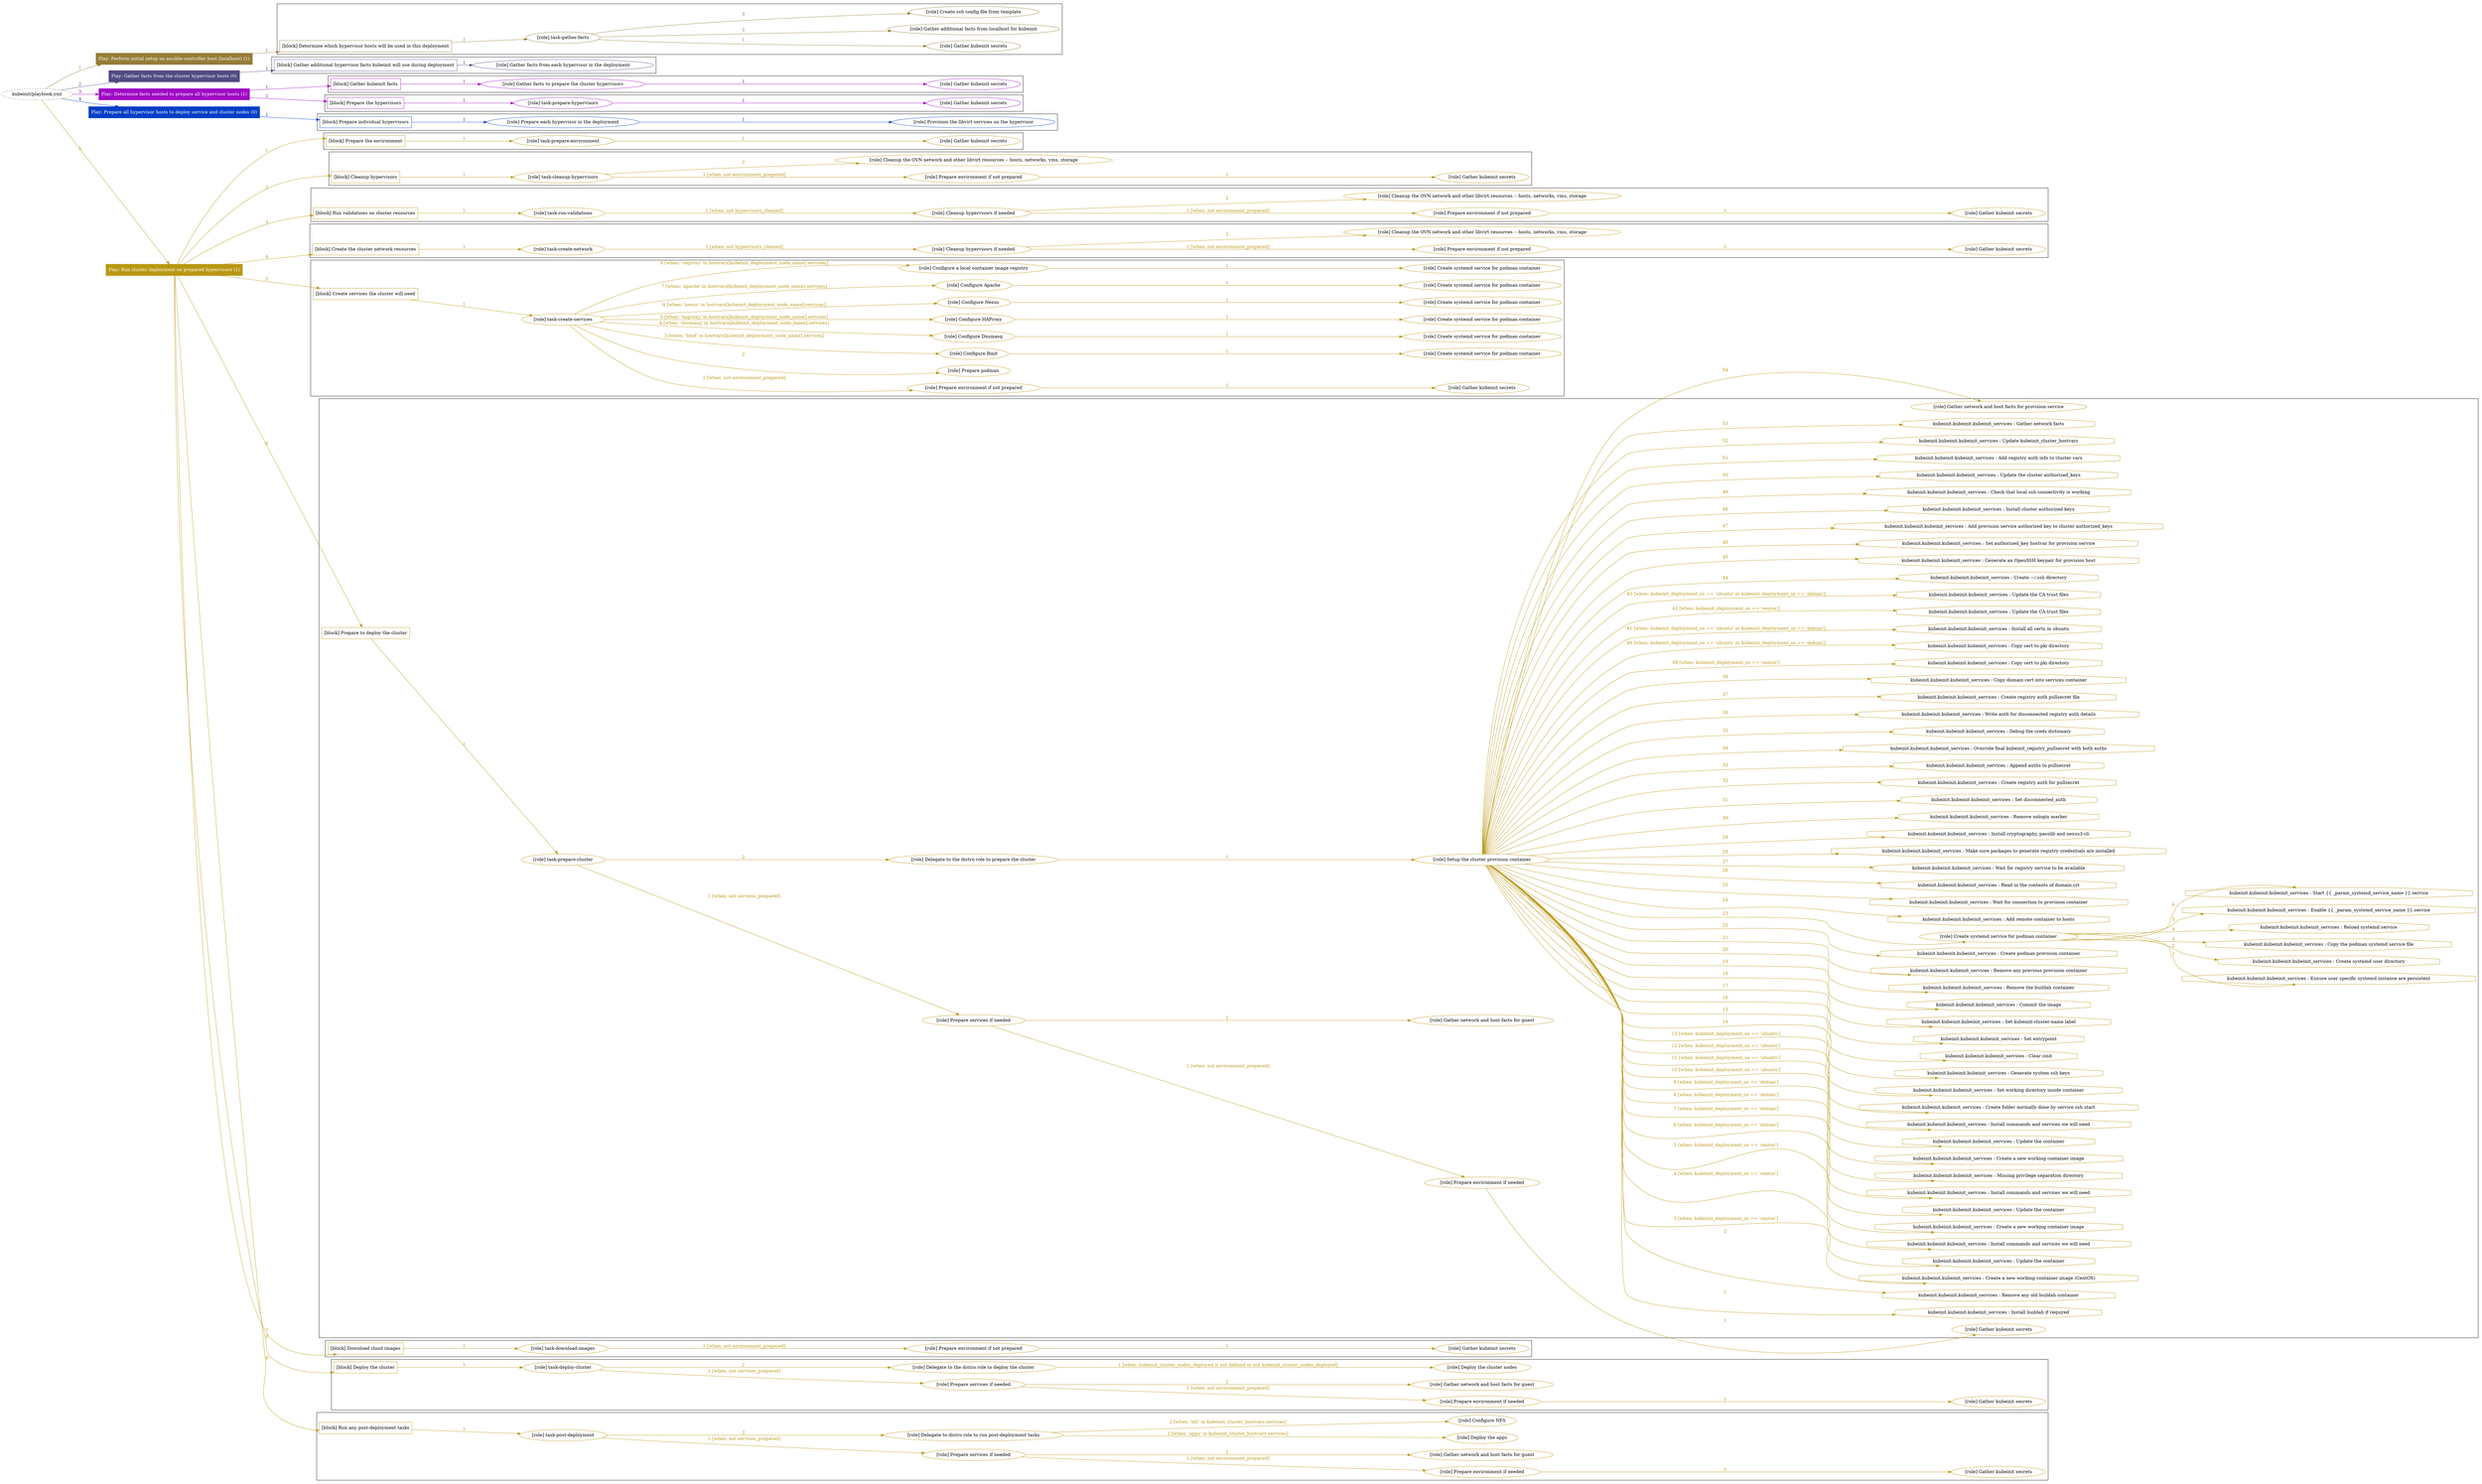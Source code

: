 digraph {
	graph [concentrate=true ordering=in rankdir=LR ratio=fill]
	edge [esep=5 sep=10]
	"kubeinit/playbook.yml" [URL="/home/runner/work/kubeinit/kubeinit/kubeinit/playbook.yml" id=playbook_25d94533 style=dotted]
	"kubeinit/playbook.yml" -> play_3e0fe428 [label="1 " color="#957c37" fontcolor="#957c37" id=edge_8ebd8f49 labeltooltip="1 " tooltip="1 "]
	subgraph "Play: Perform initial setup on ansible-controller host (localhost) (1)" {
		play_3e0fe428 [label="Play: Perform initial setup on ansible-controller host (localhost) (1)" URL="/home/runner/work/kubeinit/kubeinit/kubeinit/playbook.yml" color="#957c37" fontcolor="#ffffff" id=play_3e0fe428 shape=box style=filled tooltip=localhost]
		play_3e0fe428 -> block_241ce92e [label=1 color="#957c37" fontcolor="#957c37" id=edge_f9672f8a labeltooltip=1 tooltip=1]
		subgraph cluster_block_241ce92e {
			block_241ce92e [label="[block] Determine which hypervisor hosts will be used in this deployment" URL="/home/runner/work/kubeinit/kubeinit/kubeinit/playbook.yml" color="#957c37" id=block_241ce92e labeltooltip="Determine which hypervisor hosts will be used in this deployment" shape=box tooltip="Determine which hypervisor hosts will be used in this deployment"]
			block_241ce92e -> role_572af360 [label="1 " color="#957c37" fontcolor="#957c37" id=edge_a01536ab labeltooltip="1 " tooltip="1 "]
			subgraph "task-gather-facts" {
				role_572af360 [label="[role] task-gather-facts" URL="/home/runner/work/kubeinit/kubeinit/kubeinit/playbook.yml" color="#957c37" id=role_572af360 tooltip="task-gather-facts"]
				role_572af360 -> role_0707f9cc [label="1 " color="#957c37" fontcolor="#957c37" id=edge_d218fc4c labeltooltip="1 " tooltip="1 "]
				subgraph "Gather kubeinit secrets" {
					role_0707f9cc [label="[role] Gather kubeinit secrets" URL="/home/runner/.ansible/collections/ansible_collections/kubeinit/kubeinit/roles/kubeinit_prepare/tasks/build_hypervisors_group.yml" color="#957c37" id=role_0707f9cc tooltip="Gather kubeinit secrets"]
				}
				role_572af360 -> role_6e4aae42 [label="2 " color="#957c37" fontcolor="#957c37" id=edge_de93f36f labeltooltip="2 " tooltip="2 "]
				subgraph "Gather additional facts from localhost for kubeinit" {
					role_6e4aae42 [label="[role] Gather additional facts from localhost for kubeinit" URL="/home/runner/.ansible/collections/ansible_collections/kubeinit/kubeinit/roles/kubeinit_prepare/tasks/build_hypervisors_group.yml" color="#957c37" id=role_6e4aae42 tooltip="Gather additional facts from localhost for kubeinit"]
				}
				role_572af360 -> role_52f552b0 [label="3 " color="#957c37" fontcolor="#957c37" id=edge_3b503a52 labeltooltip="3 " tooltip="3 "]
				subgraph "Create ssh config file from template" {
					role_52f552b0 [label="[role] Create ssh config file from template" URL="/home/runner/.ansible/collections/ansible_collections/kubeinit/kubeinit/roles/kubeinit_prepare/tasks/build_hypervisors_group.yml" color="#957c37" id=role_52f552b0 tooltip="Create ssh config file from template"]
				}
			}
		}
	}
	"kubeinit/playbook.yml" -> play_ac305c5a [label="2 " color="#504a82" fontcolor="#504a82" id=edge_16c133c6 labeltooltip="2 " tooltip="2 "]
	subgraph "Play: Gather facts from the cluster hypervisor hosts (0)" {
		play_ac305c5a [label="Play: Gather facts from the cluster hypervisor hosts (0)" URL="/home/runner/work/kubeinit/kubeinit/kubeinit/playbook.yml" color="#504a82" fontcolor="#ffffff" id=play_ac305c5a shape=box style=filled tooltip="Play: Gather facts from the cluster hypervisor hosts (0)"]
		play_ac305c5a -> block_c16ea4b2 [label=1 color="#504a82" fontcolor="#504a82" id=edge_5ad9c4c1 labeltooltip=1 tooltip=1]
		subgraph cluster_block_c16ea4b2 {
			block_c16ea4b2 [label="[block] Gather additional hypervisor facts kubeinit will use during deployment" URL="/home/runner/work/kubeinit/kubeinit/kubeinit/playbook.yml" color="#504a82" id=block_c16ea4b2 labeltooltip="Gather additional hypervisor facts kubeinit will use during deployment" shape=box tooltip="Gather additional hypervisor facts kubeinit will use during deployment"]
			block_c16ea4b2 -> role_cf6b3d3f [label="1 " color="#504a82" fontcolor="#504a82" id=edge_8b382917 labeltooltip="1 " tooltip="1 "]
			subgraph "Gather facts from each hypervisor in the deployment" {
				role_cf6b3d3f [label="[role] Gather facts from each hypervisor in the deployment" URL="/home/runner/work/kubeinit/kubeinit/kubeinit/playbook.yml" color="#504a82" id=role_cf6b3d3f tooltip="Gather facts from each hypervisor in the deployment"]
			}
		}
	}
	"kubeinit/playbook.yml" -> play_cb60ab1c [label="3 " color="#9e08c4" fontcolor="#9e08c4" id=edge_7c1605ea labeltooltip="3 " tooltip="3 "]
	subgraph "Play: Determine facts needed to prepare all hypervisor hosts (1)" {
		play_cb60ab1c [label="Play: Determine facts needed to prepare all hypervisor hosts (1)" URL="/home/runner/work/kubeinit/kubeinit/kubeinit/playbook.yml" color="#9e08c4" fontcolor="#ffffff" id=play_cb60ab1c shape=box style=filled tooltip=localhost]
		play_cb60ab1c -> block_c479dea2 [label=1 color="#9e08c4" fontcolor="#9e08c4" id=edge_5aa63958 labeltooltip=1 tooltip=1]
		subgraph cluster_block_c479dea2 {
			block_c479dea2 [label="[block] Gather kubeinit facts" URL="/home/runner/work/kubeinit/kubeinit/kubeinit/playbook.yml" color="#9e08c4" id=block_c479dea2 labeltooltip="Gather kubeinit facts" shape=box tooltip="Gather kubeinit facts"]
			block_c479dea2 -> role_e5e86fec [label="1 " color="#9e08c4" fontcolor="#9e08c4" id=edge_0002100e labeltooltip="1 " tooltip="1 "]
			subgraph "Gather facts to prepare the cluster hypervisors" {
				role_e5e86fec [label="[role] Gather facts to prepare the cluster hypervisors" URL="/home/runner/work/kubeinit/kubeinit/kubeinit/playbook.yml" color="#9e08c4" id=role_e5e86fec tooltip="Gather facts to prepare the cluster hypervisors"]
				role_e5e86fec -> role_dc7311fc [label="1 " color="#9e08c4" fontcolor="#9e08c4" id=edge_b331fa58 labeltooltip="1 " tooltip="1 "]
				subgraph "Gather kubeinit secrets" {
					role_dc7311fc [label="[role] Gather kubeinit secrets" URL="/home/runner/.ansible/collections/ansible_collections/kubeinit/kubeinit/roles/kubeinit_prepare/tasks/gather_kubeinit_facts.yml" color="#9e08c4" id=role_dc7311fc tooltip="Gather kubeinit secrets"]
				}
			}
		}
		play_cb60ab1c -> block_6ee73c8a [label=2 color="#9e08c4" fontcolor="#9e08c4" id=edge_16581442 labeltooltip=2 tooltip=2]
		subgraph cluster_block_6ee73c8a {
			block_6ee73c8a [label="[block] Prepare the hypervisors" URL="/home/runner/work/kubeinit/kubeinit/kubeinit/playbook.yml" color="#9e08c4" id=block_6ee73c8a labeltooltip="Prepare the hypervisors" shape=box tooltip="Prepare the hypervisors"]
			block_6ee73c8a -> role_a0a984f9 [label="1 " color="#9e08c4" fontcolor="#9e08c4" id=edge_768fb5dd labeltooltip="1 " tooltip="1 "]
			subgraph "task-prepare-hypervisors" {
				role_a0a984f9 [label="[role] task-prepare-hypervisors" URL="/home/runner/work/kubeinit/kubeinit/kubeinit/playbook.yml" color="#9e08c4" id=role_a0a984f9 tooltip="task-prepare-hypervisors"]
				role_a0a984f9 -> role_f9b5d7f7 [label="1 " color="#9e08c4" fontcolor="#9e08c4" id=edge_9762c1bf labeltooltip="1 " tooltip="1 "]
				subgraph "Gather kubeinit secrets" {
					role_f9b5d7f7 [label="[role] Gather kubeinit secrets" URL="/home/runner/.ansible/collections/ansible_collections/kubeinit/kubeinit/roles/kubeinit_prepare/tasks/gather_kubeinit_facts.yml" color="#9e08c4" id=role_f9b5d7f7 tooltip="Gather kubeinit secrets"]
				}
			}
		}
	}
	"kubeinit/playbook.yml" -> play_7eb703dc [label="4 " color="#063ec6" fontcolor="#063ec6" id=edge_d52cadfb labeltooltip="4 " tooltip="4 "]
	subgraph "Play: Prepare all hypervisor hosts to deploy service and cluster nodes (0)" {
		play_7eb703dc [label="Play: Prepare all hypervisor hosts to deploy service and cluster nodes (0)" URL="/home/runner/work/kubeinit/kubeinit/kubeinit/playbook.yml" color="#063ec6" fontcolor="#ffffff" id=play_7eb703dc shape=box style=filled tooltip="Play: Prepare all hypervisor hosts to deploy service and cluster nodes (0)"]
		play_7eb703dc -> block_ecf343bb [label=1 color="#063ec6" fontcolor="#063ec6" id=edge_a263e759 labeltooltip=1 tooltip=1]
		subgraph cluster_block_ecf343bb {
			block_ecf343bb [label="[block] Prepare individual hypervisors" URL="/home/runner/work/kubeinit/kubeinit/kubeinit/playbook.yml" color="#063ec6" id=block_ecf343bb labeltooltip="Prepare individual hypervisors" shape=box tooltip="Prepare individual hypervisors"]
			block_ecf343bb -> role_09d45fce [label="1 " color="#063ec6" fontcolor="#063ec6" id=edge_bc352a9b labeltooltip="1 " tooltip="1 "]
			subgraph "Prepare each hypervisor in the deployment" {
				role_09d45fce [label="[role] Prepare each hypervisor in the deployment" URL="/home/runner/work/kubeinit/kubeinit/kubeinit/playbook.yml" color="#063ec6" id=role_09d45fce tooltip="Prepare each hypervisor in the deployment"]
				role_09d45fce -> role_4b9e1f7b [label="1 " color="#063ec6" fontcolor="#063ec6" id=edge_151687de labeltooltip="1 " tooltip="1 "]
				subgraph "Provision the libvirt services on the hypervisor" {
					role_4b9e1f7b [label="[role] Provision the libvirt services on the hypervisor" URL="/home/runner/.ansible/collections/ansible_collections/kubeinit/kubeinit/roles/kubeinit_prepare/tasks/prepare_hypervisor.yml" color="#063ec6" id=role_4b9e1f7b tooltip="Provision the libvirt services on the hypervisor"]
				}
			}
		}
	}
	"kubeinit/playbook.yml" -> play_cb131014 [label="5 " color="#b99713" fontcolor="#b99713" id=edge_aa6fd738 labeltooltip="5 " tooltip="5 "]
	subgraph "Play: Run cluster deployment on prepared hypervisors (1)" {
		play_cb131014 [label="Play: Run cluster deployment on prepared hypervisors (1)" URL="/home/runner/work/kubeinit/kubeinit/kubeinit/playbook.yml" color="#b99713" fontcolor="#ffffff" id=play_cb131014 shape=box style=filled tooltip=localhost]
		play_cb131014 -> block_69826ab8 [label=1 color="#b99713" fontcolor="#b99713" id=edge_6266a2d6 labeltooltip=1 tooltip=1]
		subgraph cluster_block_69826ab8 {
			block_69826ab8 [label="[block] Prepare the environment" URL="/home/runner/work/kubeinit/kubeinit/kubeinit/playbook.yml" color="#b99713" id=block_69826ab8 labeltooltip="Prepare the environment" shape=box tooltip="Prepare the environment"]
			block_69826ab8 -> role_f703b60d [label="1 " color="#b99713" fontcolor="#b99713" id=edge_47756829 labeltooltip="1 " tooltip="1 "]
			subgraph "task-prepare-environment" {
				role_f703b60d [label="[role] task-prepare-environment" URL="/home/runner/work/kubeinit/kubeinit/kubeinit/playbook.yml" color="#b99713" id=role_f703b60d tooltip="task-prepare-environment"]
				role_f703b60d -> role_4b3dea8e [label="1 " color="#b99713" fontcolor="#b99713" id=edge_2eb00287 labeltooltip="1 " tooltip="1 "]
				subgraph "Gather kubeinit secrets" {
					role_4b3dea8e [label="[role] Gather kubeinit secrets" URL="/home/runner/.ansible/collections/ansible_collections/kubeinit/kubeinit/roles/kubeinit_prepare/tasks/gather_kubeinit_facts.yml" color="#b99713" id=role_4b3dea8e tooltip="Gather kubeinit secrets"]
				}
			}
		}
		play_cb131014 -> block_bc2eb94d [label=2 color="#b99713" fontcolor="#b99713" id=edge_0008f76a labeltooltip=2 tooltip=2]
		subgraph cluster_block_bc2eb94d {
			block_bc2eb94d [label="[block] Cleanup hypervisors" URL="/home/runner/work/kubeinit/kubeinit/kubeinit/playbook.yml" color="#b99713" id=block_bc2eb94d labeltooltip="Cleanup hypervisors" shape=box tooltip="Cleanup hypervisors"]
			block_bc2eb94d -> role_e7851307 [label="1 " color="#b99713" fontcolor="#b99713" id=edge_ee7b536c labeltooltip="1 " tooltip="1 "]
			subgraph "task-cleanup-hypervisors" {
				role_e7851307 [label="[role] task-cleanup-hypervisors" URL="/home/runner/work/kubeinit/kubeinit/kubeinit/playbook.yml" color="#b99713" id=role_e7851307 tooltip="task-cleanup-hypervisors"]
				role_e7851307 -> role_c8f24788 [label="1 [when: not environment_prepared]" color="#b99713" fontcolor="#b99713" id=edge_1f6e267b labeltooltip="1 [when: not environment_prepared]" tooltip="1 [when: not environment_prepared]"]
				subgraph "Prepare environment if not prepared" {
					role_c8f24788 [label="[role] Prepare environment if not prepared" URL="/home/runner/.ansible/collections/ansible_collections/kubeinit/kubeinit/roles/kubeinit_prepare/tasks/cleanup_hypervisors.yml" color="#b99713" id=role_c8f24788 tooltip="Prepare environment if not prepared"]
					role_c8f24788 -> role_d9ddeb23 [label="1 " color="#b99713" fontcolor="#b99713" id=edge_2f99f996 labeltooltip="1 " tooltip="1 "]
					subgraph "Gather kubeinit secrets" {
						role_d9ddeb23 [label="[role] Gather kubeinit secrets" URL="/home/runner/.ansible/collections/ansible_collections/kubeinit/kubeinit/roles/kubeinit_prepare/tasks/gather_kubeinit_facts.yml" color="#b99713" id=role_d9ddeb23 tooltip="Gather kubeinit secrets"]
					}
				}
				role_e7851307 -> role_05358a5b [label="2 " color="#b99713" fontcolor="#b99713" id=edge_88c51cc4 labeltooltip="2 " tooltip="2 "]
				subgraph "Cleanup the OVN network and other libvirt resources -- hosts, networks, vms, storage" {
					role_05358a5b [label="[role] Cleanup the OVN network and other libvirt resources -- hosts, networks, vms, storage" URL="/home/runner/.ansible/collections/ansible_collections/kubeinit/kubeinit/roles/kubeinit_prepare/tasks/cleanup_hypervisors.yml" color="#b99713" id=role_05358a5b tooltip="Cleanup the OVN network and other libvirt resources -- hosts, networks, vms, storage"]
				}
			}
		}
		play_cb131014 -> block_0f5f6cb2 [label=3 color="#b99713" fontcolor="#b99713" id=edge_79f6396b labeltooltip=3 tooltip=3]
		subgraph cluster_block_0f5f6cb2 {
			block_0f5f6cb2 [label="[block] Run validations on cluster resources" URL="/home/runner/work/kubeinit/kubeinit/kubeinit/playbook.yml" color="#b99713" id=block_0f5f6cb2 labeltooltip="Run validations on cluster resources" shape=box tooltip="Run validations on cluster resources"]
			block_0f5f6cb2 -> role_c8872363 [label="1 " color="#b99713" fontcolor="#b99713" id=edge_531dc303 labeltooltip="1 " tooltip="1 "]
			subgraph "task-run-validations" {
				role_c8872363 [label="[role] task-run-validations" URL="/home/runner/work/kubeinit/kubeinit/kubeinit/playbook.yml" color="#b99713" id=role_c8872363 tooltip="task-run-validations"]
				role_c8872363 -> role_403aabd5 [label="1 [when: not hypervisors_cleaned]" color="#b99713" fontcolor="#b99713" id=edge_3e7c45e3 labeltooltip="1 [when: not hypervisors_cleaned]" tooltip="1 [when: not hypervisors_cleaned]"]
				subgraph "Cleanup hypervisors if needed" {
					role_403aabd5 [label="[role] Cleanup hypervisors if needed" URL="/home/runner/.ansible/collections/ansible_collections/kubeinit/kubeinit/roles/kubeinit_validations/tasks/main.yml" color="#b99713" id=role_403aabd5 tooltip="Cleanup hypervisors if needed"]
					role_403aabd5 -> role_987786be [label="1 [when: not environment_prepared]" color="#b99713" fontcolor="#b99713" id=edge_71aed08e labeltooltip="1 [when: not environment_prepared]" tooltip="1 [when: not environment_prepared]"]
					subgraph "Prepare environment if not prepared" {
						role_987786be [label="[role] Prepare environment if not prepared" URL="/home/runner/.ansible/collections/ansible_collections/kubeinit/kubeinit/roles/kubeinit_prepare/tasks/cleanup_hypervisors.yml" color="#b99713" id=role_987786be tooltip="Prepare environment if not prepared"]
						role_987786be -> role_f4eeab25 [label="1 " color="#b99713" fontcolor="#b99713" id=edge_99911623 labeltooltip="1 " tooltip="1 "]
						subgraph "Gather kubeinit secrets" {
							role_f4eeab25 [label="[role] Gather kubeinit secrets" URL="/home/runner/.ansible/collections/ansible_collections/kubeinit/kubeinit/roles/kubeinit_prepare/tasks/gather_kubeinit_facts.yml" color="#b99713" id=role_f4eeab25 tooltip="Gather kubeinit secrets"]
						}
					}
					role_403aabd5 -> role_56823b44 [label="2 " color="#b99713" fontcolor="#b99713" id=edge_11aef7d2 labeltooltip="2 " tooltip="2 "]
					subgraph "Cleanup the OVN network and other libvirt resources -- hosts, networks, vms, storage" {
						role_56823b44 [label="[role] Cleanup the OVN network and other libvirt resources -- hosts, networks, vms, storage" URL="/home/runner/.ansible/collections/ansible_collections/kubeinit/kubeinit/roles/kubeinit_prepare/tasks/cleanup_hypervisors.yml" color="#b99713" id=role_56823b44 tooltip="Cleanup the OVN network and other libvirt resources -- hosts, networks, vms, storage"]
					}
				}
			}
		}
		play_cb131014 -> block_ffb96d28 [label=4 color="#b99713" fontcolor="#b99713" id=edge_23ec4bae labeltooltip=4 tooltip=4]
		subgraph cluster_block_ffb96d28 {
			block_ffb96d28 [label="[block] Create the cluster network resources" URL="/home/runner/work/kubeinit/kubeinit/kubeinit/playbook.yml" color="#b99713" id=block_ffb96d28 labeltooltip="Create the cluster network resources" shape=box tooltip="Create the cluster network resources"]
			block_ffb96d28 -> role_1e023bf1 [label="1 " color="#b99713" fontcolor="#b99713" id=edge_6b47d6c9 labeltooltip="1 " tooltip="1 "]
			subgraph "task-create-network" {
				role_1e023bf1 [label="[role] task-create-network" URL="/home/runner/work/kubeinit/kubeinit/kubeinit/playbook.yml" color="#b99713" id=role_1e023bf1 tooltip="task-create-network"]
				role_1e023bf1 -> role_2894cceb [label="1 [when: not hypervisors_cleaned]" color="#b99713" fontcolor="#b99713" id=edge_70f4184d labeltooltip="1 [when: not hypervisors_cleaned]" tooltip="1 [when: not hypervisors_cleaned]"]
				subgraph "Cleanup hypervisors if needed" {
					role_2894cceb [label="[role] Cleanup hypervisors if needed" URL="/home/runner/.ansible/collections/ansible_collections/kubeinit/kubeinit/roles/kubeinit_libvirt/tasks/create_network.yml" color="#b99713" id=role_2894cceb tooltip="Cleanup hypervisors if needed"]
					role_2894cceb -> role_5d03437c [label="1 [when: not environment_prepared]" color="#b99713" fontcolor="#b99713" id=edge_c152433f labeltooltip="1 [when: not environment_prepared]" tooltip="1 [when: not environment_prepared]"]
					subgraph "Prepare environment if not prepared" {
						role_5d03437c [label="[role] Prepare environment if not prepared" URL="/home/runner/.ansible/collections/ansible_collections/kubeinit/kubeinit/roles/kubeinit_prepare/tasks/cleanup_hypervisors.yml" color="#b99713" id=role_5d03437c tooltip="Prepare environment if not prepared"]
						role_5d03437c -> role_bd107449 [label="1 " color="#b99713" fontcolor="#b99713" id=edge_205112b6 labeltooltip="1 " tooltip="1 "]
						subgraph "Gather kubeinit secrets" {
							role_bd107449 [label="[role] Gather kubeinit secrets" URL="/home/runner/.ansible/collections/ansible_collections/kubeinit/kubeinit/roles/kubeinit_prepare/tasks/gather_kubeinit_facts.yml" color="#b99713" id=role_bd107449 tooltip="Gather kubeinit secrets"]
						}
					}
					role_2894cceb -> role_daecffba [label="2 " color="#b99713" fontcolor="#b99713" id=edge_7f811c8e labeltooltip="2 " tooltip="2 "]
					subgraph "Cleanup the OVN network and other libvirt resources -- hosts, networks, vms, storage" {
						role_daecffba [label="[role] Cleanup the OVN network and other libvirt resources -- hosts, networks, vms, storage" URL="/home/runner/.ansible/collections/ansible_collections/kubeinit/kubeinit/roles/kubeinit_prepare/tasks/cleanup_hypervisors.yml" color="#b99713" id=role_daecffba tooltip="Cleanup the OVN network and other libvirt resources -- hosts, networks, vms, storage"]
					}
				}
			}
		}
		play_cb131014 -> block_1e7a987b [label=5 color="#b99713" fontcolor="#b99713" id=edge_ee8c4e5f labeltooltip=5 tooltip=5]
		subgraph cluster_block_1e7a987b {
			block_1e7a987b [label="[block] Create services the cluster will need" URL="/home/runner/work/kubeinit/kubeinit/kubeinit/playbook.yml" color="#b99713" id=block_1e7a987b labeltooltip="Create services the cluster will need" shape=box tooltip="Create services the cluster will need"]
			block_1e7a987b -> role_158fdfa5 [label="1 " color="#b99713" fontcolor="#b99713" id=edge_16df0ea3 labeltooltip="1 " tooltip="1 "]
			subgraph "task-create-services" {
				role_158fdfa5 [label="[role] task-create-services" URL="/home/runner/work/kubeinit/kubeinit/kubeinit/playbook.yml" color="#b99713" id=role_158fdfa5 tooltip="task-create-services"]
				role_158fdfa5 -> role_748d7d9d [label="1 [when: not environment_prepared]" color="#b99713" fontcolor="#b99713" id=edge_b2d980ee labeltooltip="1 [when: not environment_prepared]" tooltip="1 [when: not environment_prepared]"]
				subgraph "Prepare environment if not prepared" {
					role_748d7d9d [label="[role] Prepare environment if not prepared" URL="/home/runner/.ansible/collections/ansible_collections/kubeinit/kubeinit/roles/kubeinit_services/tasks/main.yml" color="#b99713" id=role_748d7d9d tooltip="Prepare environment if not prepared"]
					role_748d7d9d -> role_d15af8aa [label="1 " color="#b99713" fontcolor="#b99713" id=edge_87a7071b labeltooltip="1 " tooltip="1 "]
					subgraph "Gather kubeinit secrets" {
						role_d15af8aa [label="[role] Gather kubeinit secrets" URL="/home/runner/.ansible/collections/ansible_collections/kubeinit/kubeinit/roles/kubeinit_prepare/tasks/gather_kubeinit_facts.yml" color="#b99713" id=role_d15af8aa tooltip="Gather kubeinit secrets"]
					}
				}
				role_158fdfa5 -> role_9d143bb4 [label="2 " color="#b99713" fontcolor="#b99713" id=edge_7a789553 labeltooltip="2 " tooltip="2 "]
				subgraph "Prepare podman" {
					role_9d143bb4 [label="[role] Prepare podman" URL="/home/runner/.ansible/collections/ansible_collections/kubeinit/kubeinit/roles/kubeinit_services/tasks/00_create_service_pod.yml" color="#b99713" id=role_9d143bb4 tooltip="Prepare podman"]
				}
				role_158fdfa5 -> role_e554882b [label="3 [when: 'bind' in hostvars[kubeinit_deployment_node_name].services]" color="#b99713" fontcolor="#b99713" id=edge_398047ed labeltooltip="3 [when: 'bind' in hostvars[kubeinit_deployment_node_name].services]" tooltip="3 [when: 'bind' in hostvars[kubeinit_deployment_node_name].services]"]
				subgraph "Configure Bind" {
					role_e554882b [label="[role] Configure Bind" URL="/home/runner/.ansible/collections/ansible_collections/kubeinit/kubeinit/roles/kubeinit_services/tasks/start_services_containers.yml" color="#b99713" id=role_e554882b tooltip="Configure Bind"]
					role_e554882b -> role_209ef7ff [label="1 " color="#b99713" fontcolor="#b99713" id=edge_3878bdc2 labeltooltip="1 " tooltip="1 "]
					subgraph "Create systemd service for podman container" {
						role_209ef7ff [label="[role] Create systemd service for podman container" URL="/home/runner/.ansible/collections/ansible_collections/kubeinit/kubeinit/roles/kubeinit_bind/tasks/main.yml" color="#b99713" id=role_209ef7ff tooltip="Create systemd service for podman container"]
					}
				}
				role_158fdfa5 -> role_00c8a384 [label="4 [when: 'dnsmasq' in hostvars[kubeinit_deployment_node_name].services]" color="#b99713" fontcolor="#b99713" id=edge_5d3b4aa4 labeltooltip="4 [when: 'dnsmasq' in hostvars[kubeinit_deployment_node_name].services]" tooltip="4 [when: 'dnsmasq' in hostvars[kubeinit_deployment_node_name].services]"]
				subgraph "Configure Dnsmasq" {
					role_00c8a384 [label="[role] Configure Dnsmasq" URL="/home/runner/.ansible/collections/ansible_collections/kubeinit/kubeinit/roles/kubeinit_services/tasks/start_services_containers.yml" color="#b99713" id=role_00c8a384 tooltip="Configure Dnsmasq"]
					role_00c8a384 -> role_bcc16027 [label="1 " color="#b99713" fontcolor="#b99713" id=edge_ae4655cb labeltooltip="1 " tooltip="1 "]
					subgraph "Create systemd service for podman container" {
						role_bcc16027 [label="[role] Create systemd service for podman container" URL="/home/runner/.ansible/collections/ansible_collections/kubeinit/kubeinit/roles/kubeinit_dnsmasq/tasks/main.yml" color="#b99713" id=role_bcc16027 tooltip="Create systemd service for podman container"]
					}
				}
				role_158fdfa5 -> role_55f752d5 [label="5 [when: 'haproxy' in hostvars[kubeinit_deployment_node_name].services]" color="#b99713" fontcolor="#b99713" id=edge_ae561b85 labeltooltip="5 [when: 'haproxy' in hostvars[kubeinit_deployment_node_name].services]" tooltip="5 [when: 'haproxy' in hostvars[kubeinit_deployment_node_name].services]"]
				subgraph "Configure HAProxy" {
					role_55f752d5 [label="[role] Configure HAProxy" URL="/home/runner/.ansible/collections/ansible_collections/kubeinit/kubeinit/roles/kubeinit_services/tasks/start_services_containers.yml" color="#b99713" id=role_55f752d5 tooltip="Configure HAProxy"]
					role_55f752d5 -> role_2ed399c9 [label="1 " color="#b99713" fontcolor="#b99713" id=edge_0d7632f5 labeltooltip="1 " tooltip="1 "]
					subgraph "Create systemd service for podman container" {
						role_2ed399c9 [label="[role] Create systemd service for podman container" URL="/home/runner/.ansible/collections/ansible_collections/kubeinit/kubeinit/roles/kubeinit_haproxy/tasks/main.yml" color="#b99713" id=role_2ed399c9 tooltip="Create systemd service for podman container"]
					}
				}
				role_158fdfa5 -> role_ae95ce99 [label="6 [when: 'nexus' in hostvars[kubeinit_deployment_node_name].services]" color="#b99713" fontcolor="#b99713" id=edge_bc62fc53 labeltooltip="6 [when: 'nexus' in hostvars[kubeinit_deployment_node_name].services]" tooltip="6 [when: 'nexus' in hostvars[kubeinit_deployment_node_name].services]"]
				subgraph "Configure Nexus" {
					role_ae95ce99 [label="[role] Configure Nexus" URL="/home/runner/.ansible/collections/ansible_collections/kubeinit/kubeinit/roles/kubeinit_services/tasks/start_services_containers.yml" color="#b99713" id=role_ae95ce99 tooltip="Configure Nexus"]
					role_ae95ce99 -> role_c8772ae9 [label="1 " color="#b99713" fontcolor="#b99713" id=edge_eaf0666b labeltooltip="1 " tooltip="1 "]
					subgraph "Create systemd service for podman container" {
						role_c8772ae9 [label="[role] Create systemd service for podman container" URL="/home/runner/.ansible/collections/ansible_collections/kubeinit/kubeinit/roles/kubeinit_nexus/tasks/main.yml" color="#b99713" id=role_c8772ae9 tooltip="Create systemd service for podman container"]
					}
				}
				role_158fdfa5 -> role_9ced25da [label="7 [when: 'apache' in hostvars[kubeinit_deployment_node_name].services]" color="#b99713" fontcolor="#b99713" id=edge_3fc27c04 labeltooltip="7 [when: 'apache' in hostvars[kubeinit_deployment_node_name].services]" tooltip="7 [when: 'apache' in hostvars[kubeinit_deployment_node_name].services]"]
				subgraph "Configure Apache" {
					role_9ced25da [label="[role] Configure Apache" URL="/home/runner/.ansible/collections/ansible_collections/kubeinit/kubeinit/roles/kubeinit_services/tasks/start_services_containers.yml" color="#b99713" id=role_9ced25da tooltip="Configure Apache"]
					role_9ced25da -> role_24051878 [label="1 " color="#b99713" fontcolor="#b99713" id=edge_85d5b5c5 labeltooltip="1 " tooltip="1 "]
					subgraph "Create systemd service for podman container" {
						role_24051878 [label="[role] Create systemd service for podman container" URL="/home/runner/.ansible/collections/ansible_collections/kubeinit/kubeinit/roles/kubeinit_apache/tasks/main.yml" color="#b99713" id=role_24051878 tooltip="Create systemd service for podman container"]
					}
				}
				role_158fdfa5 -> role_8e9e8c56 [label="8 [when: 'registry' in hostvars[kubeinit_deployment_node_name].services]" color="#b99713" fontcolor="#b99713" id=edge_39250dde labeltooltip="8 [when: 'registry' in hostvars[kubeinit_deployment_node_name].services]" tooltip="8 [when: 'registry' in hostvars[kubeinit_deployment_node_name].services]"]
				subgraph "Configure a local container image registry" {
					role_8e9e8c56 [label="[role] Configure a local container image registry" URL="/home/runner/.ansible/collections/ansible_collections/kubeinit/kubeinit/roles/kubeinit_services/tasks/start_services_containers.yml" color="#b99713" id=role_8e9e8c56 tooltip="Configure a local container image registry"]
					role_8e9e8c56 -> role_ed5a440d [label="1 " color="#b99713" fontcolor="#b99713" id=edge_cb3fa60a labeltooltip="1 " tooltip="1 "]
					subgraph "Create systemd service for podman container" {
						role_ed5a440d [label="[role] Create systemd service for podman container" URL="/home/runner/.ansible/collections/ansible_collections/kubeinit/kubeinit/roles/kubeinit_registry/tasks/main.yml" color="#b99713" id=role_ed5a440d tooltip="Create systemd service for podman container"]
					}
				}
			}
		}
		play_cb131014 -> block_ff9a13e6 [label=6 color="#b99713" fontcolor="#b99713" id=edge_b97c2e22 labeltooltip=6 tooltip=6]
		subgraph cluster_block_ff9a13e6 {
			block_ff9a13e6 [label="[block] Prepare to deploy the cluster" URL="/home/runner/work/kubeinit/kubeinit/kubeinit/playbook.yml" color="#b99713" id=block_ff9a13e6 labeltooltip="Prepare to deploy the cluster" shape=box tooltip="Prepare to deploy the cluster"]
			block_ff9a13e6 -> role_06f820a6 [label="1 " color="#b99713" fontcolor="#b99713" id=edge_c969f695 labeltooltip="1 " tooltip="1 "]
			subgraph "task-prepare-cluster" {
				role_06f820a6 [label="[role] task-prepare-cluster" URL="/home/runner/work/kubeinit/kubeinit/kubeinit/playbook.yml" color="#b99713" id=role_06f820a6 tooltip="task-prepare-cluster"]
				role_06f820a6 -> role_86723eb8 [label="1 [when: not services_prepared]" color="#b99713" fontcolor="#b99713" id=edge_f2ee0611 labeltooltip="1 [when: not services_prepared]" tooltip="1 [when: not services_prepared]"]
				subgraph "Prepare services if needed" {
					role_86723eb8 [label="[role] Prepare services if needed" URL="/home/runner/.ansible/collections/ansible_collections/kubeinit/kubeinit/roles/kubeinit_prepare/tasks/prepare_cluster.yml" color="#b99713" id=role_86723eb8 tooltip="Prepare services if needed"]
					role_86723eb8 -> role_da933416 [label="1 [when: not environment_prepared]" color="#b99713" fontcolor="#b99713" id=edge_979e1327 labeltooltip="1 [when: not environment_prepared]" tooltip="1 [when: not environment_prepared]"]
					subgraph "Prepare environment if needed" {
						role_da933416 [label="[role] Prepare environment if needed" URL="/home/runner/.ansible/collections/ansible_collections/kubeinit/kubeinit/roles/kubeinit_services/tasks/prepare_services.yml" color="#b99713" id=role_da933416 tooltip="Prepare environment if needed"]
						role_da933416 -> role_cc563a2a [label="1 " color="#b99713" fontcolor="#b99713" id=edge_85ec86d6 labeltooltip="1 " tooltip="1 "]
						subgraph "Gather kubeinit secrets" {
							role_cc563a2a [label="[role] Gather kubeinit secrets" URL="/home/runner/.ansible/collections/ansible_collections/kubeinit/kubeinit/roles/kubeinit_prepare/tasks/gather_kubeinit_facts.yml" color="#b99713" id=role_cc563a2a tooltip="Gather kubeinit secrets"]
						}
					}
					role_86723eb8 -> role_57b6d8bf [label="2 " color="#b99713" fontcolor="#b99713" id=edge_dd5807b7 labeltooltip="2 " tooltip="2 "]
					subgraph "Gather network and host facts for guest" {
						role_57b6d8bf [label="[role] Gather network and host facts for guest" URL="/home/runner/.ansible/collections/ansible_collections/kubeinit/kubeinit/roles/kubeinit_services/tasks/prepare_services.yml" color="#b99713" id=role_57b6d8bf tooltip="Gather network and host facts for guest"]
					}
				}
				role_06f820a6 -> role_5401a846 [label="2 " color="#b99713" fontcolor="#b99713" id=edge_b62ed438 labeltooltip="2 " tooltip="2 "]
				subgraph "Delegate to the distro role to prepare the cluster" {
					role_5401a846 [label="[role] Delegate to the distro role to prepare the cluster" URL="/home/runner/.ansible/collections/ansible_collections/kubeinit/kubeinit/roles/kubeinit_prepare/tasks/prepare_cluster.yml" color="#b99713" id=role_5401a846 tooltip="Delegate to the distro role to prepare the cluster"]
					role_5401a846 -> role_dd326153 [label="1 " color="#b99713" fontcolor="#b99713" id=edge_9555e54e labeltooltip="1 " tooltip="1 "]
					subgraph "Setup the cluster provision container" {
						role_dd326153 [label="[role] Setup the cluster provision container" URL="/home/runner/.ansible/collections/ansible_collections/kubeinit/kubeinit/roles/kubeinit_cdk/tasks/prepare_cluster.yml" color="#b99713" id=role_dd326153 tooltip="Setup the cluster provision container"]
						task_b5367ad8 [label="kubeinit.kubeinit.kubeinit_services : Install buildah if required" URL="/home/runner/.ansible/collections/ansible_collections/kubeinit/kubeinit/roles/kubeinit_services/tasks/create_provision_container.yml" color="#b99713" id=task_b5367ad8 shape=octagon tooltip="kubeinit.kubeinit.kubeinit_services : Install buildah if required"]
						role_dd326153 -> task_b5367ad8 [label="1 " color="#b99713" fontcolor="#b99713" id=edge_48c847b7 labeltooltip="1 " tooltip="1 "]
						task_f5fff414 [label="kubeinit.kubeinit.kubeinit_services : Remove any old buildah container" URL="/home/runner/.ansible/collections/ansible_collections/kubeinit/kubeinit/roles/kubeinit_services/tasks/create_provision_container.yml" color="#b99713" id=task_f5fff414 shape=octagon tooltip="kubeinit.kubeinit.kubeinit_services : Remove any old buildah container"]
						role_dd326153 -> task_f5fff414 [label="2 " color="#b99713" fontcolor="#b99713" id=edge_3e3efe4e labeltooltip="2 " tooltip="2 "]
						task_e99d4ab5 [label="kubeinit.kubeinit.kubeinit_services : Create a new working container image (CentOS)" URL="/home/runner/.ansible/collections/ansible_collections/kubeinit/kubeinit/roles/kubeinit_services/tasks/create_provision_container.yml" color="#b99713" id=task_e99d4ab5 shape=octagon tooltip="kubeinit.kubeinit.kubeinit_services : Create a new working container image (CentOS)"]
						role_dd326153 -> task_e99d4ab5 [label="3 [when: kubeinit_deployment_os == 'centos']" color="#b99713" fontcolor="#b99713" id=edge_6c3ead79 labeltooltip="3 [when: kubeinit_deployment_os == 'centos']" tooltip="3 [when: kubeinit_deployment_os == 'centos']"]
						task_103fcb48 [label="kubeinit.kubeinit.kubeinit_services : Update the container" URL="/home/runner/.ansible/collections/ansible_collections/kubeinit/kubeinit/roles/kubeinit_services/tasks/create_provision_container.yml" color="#b99713" id=task_103fcb48 shape=octagon tooltip="kubeinit.kubeinit.kubeinit_services : Update the container"]
						role_dd326153 -> task_103fcb48 [label="4 [when: kubeinit_deployment_os == 'centos']" color="#b99713" fontcolor="#b99713" id=edge_efb6dabb labeltooltip="4 [when: kubeinit_deployment_os == 'centos']" tooltip="4 [when: kubeinit_deployment_os == 'centos']"]
						task_c458f5d7 [label="kubeinit.kubeinit.kubeinit_services : Install commands and services we will need" URL="/home/runner/.ansible/collections/ansible_collections/kubeinit/kubeinit/roles/kubeinit_services/tasks/create_provision_container.yml" color="#b99713" id=task_c458f5d7 shape=octagon tooltip="kubeinit.kubeinit.kubeinit_services : Install commands and services we will need"]
						role_dd326153 -> task_c458f5d7 [label="5 [when: kubeinit_deployment_os == 'centos']" color="#b99713" fontcolor="#b99713" id=edge_d4e146c0 labeltooltip="5 [when: kubeinit_deployment_os == 'centos']" tooltip="5 [when: kubeinit_deployment_os == 'centos']"]
						task_d9b413b9 [label="kubeinit.kubeinit.kubeinit_services : Create a new working container image" URL="/home/runner/.ansible/collections/ansible_collections/kubeinit/kubeinit/roles/kubeinit_services/tasks/create_provision_container.yml" color="#b99713" id=task_d9b413b9 shape=octagon tooltip="kubeinit.kubeinit.kubeinit_services : Create a new working container image"]
						role_dd326153 -> task_d9b413b9 [label="6 [when: kubeinit_deployment_os == 'debian']" color="#b99713" fontcolor="#b99713" id=edge_6f75dae6 labeltooltip="6 [when: kubeinit_deployment_os == 'debian']" tooltip="6 [when: kubeinit_deployment_os == 'debian']"]
						task_00c2ebba [label="kubeinit.kubeinit.kubeinit_services : Update the container" URL="/home/runner/.ansible/collections/ansible_collections/kubeinit/kubeinit/roles/kubeinit_services/tasks/create_provision_container.yml" color="#b99713" id=task_00c2ebba shape=octagon tooltip="kubeinit.kubeinit.kubeinit_services : Update the container"]
						role_dd326153 -> task_00c2ebba [label="7 [when: kubeinit_deployment_os == 'debian']" color="#b99713" fontcolor="#b99713" id=edge_9d02aade labeltooltip="7 [when: kubeinit_deployment_os == 'debian']" tooltip="7 [when: kubeinit_deployment_os == 'debian']"]
						task_8241e55a [label="kubeinit.kubeinit.kubeinit_services : Install commands and services we will need" URL="/home/runner/.ansible/collections/ansible_collections/kubeinit/kubeinit/roles/kubeinit_services/tasks/create_provision_container.yml" color="#b99713" id=task_8241e55a shape=octagon tooltip="kubeinit.kubeinit.kubeinit_services : Install commands and services we will need"]
						role_dd326153 -> task_8241e55a [label="8 [when: kubeinit_deployment_os == 'debian']" color="#b99713" fontcolor="#b99713" id=edge_e2ed2528 labeltooltip="8 [when: kubeinit_deployment_os == 'debian']" tooltip="8 [when: kubeinit_deployment_os == 'debian']"]
						task_7156e59b [label="kubeinit.kubeinit.kubeinit_services : Missing privilege separation directory" URL="/home/runner/.ansible/collections/ansible_collections/kubeinit/kubeinit/roles/kubeinit_services/tasks/create_provision_container.yml" color="#b99713" id=task_7156e59b shape=octagon tooltip="kubeinit.kubeinit.kubeinit_services : Missing privilege separation directory"]
						role_dd326153 -> task_7156e59b [label="9 [when: kubeinit_deployment_os == 'debian']" color="#b99713" fontcolor="#b99713" id=edge_3bb135bf labeltooltip="9 [when: kubeinit_deployment_os == 'debian']" tooltip="9 [when: kubeinit_deployment_os == 'debian']"]
						task_d7c989aa [label="kubeinit.kubeinit.kubeinit_services : Create a new working container image" URL="/home/runner/.ansible/collections/ansible_collections/kubeinit/kubeinit/roles/kubeinit_services/tasks/create_provision_container.yml" color="#b99713" id=task_d7c989aa shape=octagon tooltip="kubeinit.kubeinit.kubeinit_services : Create a new working container image"]
						role_dd326153 -> task_d7c989aa [label="10 [when: kubeinit_deployment_os == 'ubuntu']" color="#b99713" fontcolor="#b99713" id=edge_c231d648 labeltooltip="10 [when: kubeinit_deployment_os == 'ubuntu']" tooltip="10 [when: kubeinit_deployment_os == 'ubuntu']"]
						task_1941ef5c [label="kubeinit.kubeinit.kubeinit_services : Update the container" URL="/home/runner/.ansible/collections/ansible_collections/kubeinit/kubeinit/roles/kubeinit_services/tasks/create_provision_container.yml" color="#b99713" id=task_1941ef5c shape=octagon tooltip="kubeinit.kubeinit.kubeinit_services : Update the container"]
						role_dd326153 -> task_1941ef5c [label="11 [when: kubeinit_deployment_os == 'ubuntu']" color="#b99713" fontcolor="#b99713" id=edge_42e44fee labeltooltip="11 [when: kubeinit_deployment_os == 'ubuntu']" tooltip="11 [when: kubeinit_deployment_os == 'ubuntu']"]
						task_1f19a459 [label="kubeinit.kubeinit.kubeinit_services : Install commands and services we will need" URL="/home/runner/.ansible/collections/ansible_collections/kubeinit/kubeinit/roles/kubeinit_services/tasks/create_provision_container.yml" color="#b99713" id=task_1f19a459 shape=octagon tooltip="kubeinit.kubeinit.kubeinit_services : Install commands and services we will need"]
						role_dd326153 -> task_1f19a459 [label="12 [when: kubeinit_deployment_os == 'ubuntu']" color="#b99713" fontcolor="#b99713" id=edge_4c1d3ce9 labeltooltip="12 [when: kubeinit_deployment_os == 'ubuntu']" tooltip="12 [when: kubeinit_deployment_os == 'ubuntu']"]
						task_bb93c475 [label="kubeinit.kubeinit.kubeinit_services : Create folder normally done by service ssh start" URL="/home/runner/.ansible/collections/ansible_collections/kubeinit/kubeinit/roles/kubeinit_services/tasks/create_provision_container.yml" color="#b99713" id=task_bb93c475 shape=octagon tooltip="kubeinit.kubeinit.kubeinit_services : Create folder normally done by service ssh start"]
						role_dd326153 -> task_bb93c475 [label="13 [when: kubeinit_deployment_os == 'ubuntu']" color="#b99713" fontcolor="#b99713" id=edge_7a56fd93 labeltooltip="13 [when: kubeinit_deployment_os == 'ubuntu']" tooltip="13 [when: kubeinit_deployment_os == 'ubuntu']"]
						task_c4dd1b69 [label="kubeinit.kubeinit.kubeinit_services : Set working directory inside container" URL="/home/runner/.ansible/collections/ansible_collections/kubeinit/kubeinit/roles/kubeinit_services/tasks/create_provision_container.yml" color="#b99713" id=task_c4dd1b69 shape=octagon tooltip="kubeinit.kubeinit.kubeinit_services : Set working directory inside container"]
						role_dd326153 -> task_c4dd1b69 [label="14 " color="#b99713" fontcolor="#b99713" id=edge_91049871 labeltooltip="14 " tooltip="14 "]
						task_c02febc8 [label="kubeinit.kubeinit.kubeinit_services : Generate system ssh keys" URL="/home/runner/.ansible/collections/ansible_collections/kubeinit/kubeinit/roles/kubeinit_services/tasks/create_provision_container.yml" color="#b99713" id=task_c02febc8 shape=octagon tooltip="kubeinit.kubeinit.kubeinit_services : Generate system ssh keys"]
						role_dd326153 -> task_c02febc8 [label="15 " color="#b99713" fontcolor="#b99713" id=edge_451932d9 labeltooltip="15 " tooltip="15 "]
						task_44ee13e6 [label="kubeinit.kubeinit.kubeinit_services : Clear cmd" URL="/home/runner/.ansible/collections/ansible_collections/kubeinit/kubeinit/roles/kubeinit_services/tasks/create_provision_container.yml" color="#b99713" id=task_44ee13e6 shape=octagon tooltip="kubeinit.kubeinit.kubeinit_services : Clear cmd"]
						role_dd326153 -> task_44ee13e6 [label="16 " color="#b99713" fontcolor="#b99713" id=edge_a6f0b1ab labeltooltip="16 " tooltip="16 "]
						task_fc6c0a3e [label="kubeinit.kubeinit.kubeinit_services : Set entrypoint" URL="/home/runner/.ansible/collections/ansible_collections/kubeinit/kubeinit/roles/kubeinit_services/tasks/create_provision_container.yml" color="#b99713" id=task_fc6c0a3e shape=octagon tooltip="kubeinit.kubeinit.kubeinit_services : Set entrypoint"]
						role_dd326153 -> task_fc6c0a3e [label="17 " color="#b99713" fontcolor="#b99713" id=edge_bcbefd6c labeltooltip="17 " tooltip="17 "]
						task_5cd100a2 [label="kubeinit.kubeinit.kubeinit_services : Set kubeinit-cluster-name label" URL="/home/runner/.ansible/collections/ansible_collections/kubeinit/kubeinit/roles/kubeinit_services/tasks/create_provision_container.yml" color="#b99713" id=task_5cd100a2 shape=octagon tooltip="kubeinit.kubeinit.kubeinit_services : Set kubeinit-cluster-name label"]
						role_dd326153 -> task_5cd100a2 [label="18 " color="#b99713" fontcolor="#b99713" id=edge_40ace37b labeltooltip="18 " tooltip="18 "]
						task_b9604ebb [label="kubeinit.kubeinit.kubeinit_services : Commit the image" URL="/home/runner/.ansible/collections/ansible_collections/kubeinit/kubeinit/roles/kubeinit_services/tasks/create_provision_container.yml" color="#b99713" id=task_b9604ebb shape=octagon tooltip="kubeinit.kubeinit.kubeinit_services : Commit the image"]
						role_dd326153 -> task_b9604ebb [label="19 " color="#b99713" fontcolor="#b99713" id=edge_42adb1fd labeltooltip="19 " tooltip="19 "]
						task_6c7a5daa [label="kubeinit.kubeinit.kubeinit_services : Remove the buildah container" URL="/home/runner/.ansible/collections/ansible_collections/kubeinit/kubeinit/roles/kubeinit_services/tasks/create_provision_container.yml" color="#b99713" id=task_6c7a5daa shape=octagon tooltip="kubeinit.kubeinit.kubeinit_services : Remove the buildah container"]
						role_dd326153 -> task_6c7a5daa [label="20 " color="#b99713" fontcolor="#b99713" id=edge_07c62f31 labeltooltip="20 " tooltip="20 "]
						task_7164a3fe [label="kubeinit.kubeinit.kubeinit_services : Remove any previous provision container" URL="/home/runner/.ansible/collections/ansible_collections/kubeinit/kubeinit/roles/kubeinit_services/tasks/create_provision_container.yml" color="#b99713" id=task_7164a3fe shape=octagon tooltip="kubeinit.kubeinit.kubeinit_services : Remove any previous provision container"]
						role_dd326153 -> task_7164a3fe [label="21 " color="#b99713" fontcolor="#b99713" id=edge_10ffe644 labeltooltip="21 " tooltip="21 "]
						task_0db977cd [label="kubeinit.kubeinit.kubeinit_services : Create podman provision container" URL="/home/runner/.ansible/collections/ansible_collections/kubeinit/kubeinit/roles/kubeinit_services/tasks/create_provision_container.yml" color="#b99713" id=task_0db977cd shape=octagon tooltip="kubeinit.kubeinit.kubeinit_services : Create podman provision container"]
						role_dd326153 -> task_0db977cd [label="22 " color="#b99713" fontcolor="#b99713" id=edge_aa0268f9 labeltooltip="22 " tooltip="22 "]
						role_dd326153 -> role_1cd7d5ca [label="23 " color="#b99713" fontcolor="#b99713" id=edge_fb670707 labeltooltip="23 " tooltip="23 "]
						subgraph "Create systemd service for podman container" {
							role_1cd7d5ca [label="[role] Create systemd service for podman container" URL="/home/runner/.ansible/collections/ansible_collections/kubeinit/kubeinit/roles/kubeinit_services/tasks/create_provision_container.yml" color="#b99713" id=role_1cd7d5ca tooltip="Create systemd service for podman container"]
							task_846b6629 [label="kubeinit.kubeinit.kubeinit_services : Ensure user specific systemd instance are persistent" URL="/home/runner/.ansible/collections/ansible_collections/kubeinit/kubeinit/roles/kubeinit_services/tasks/create_managed_service.yml" color="#b99713" id=task_846b6629 shape=octagon tooltip="kubeinit.kubeinit.kubeinit_services : Ensure user specific systemd instance are persistent"]
							role_1cd7d5ca -> task_846b6629 [label="1 " color="#b99713" fontcolor="#b99713" id=edge_a94ab9df labeltooltip="1 " tooltip="1 "]
							task_79a769f4 [label="kubeinit.kubeinit.kubeinit_services : Create systemd user directory" URL="/home/runner/.ansible/collections/ansible_collections/kubeinit/kubeinit/roles/kubeinit_services/tasks/create_managed_service.yml" color="#b99713" id=task_79a769f4 shape=octagon tooltip="kubeinit.kubeinit.kubeinit_services : Create systemd user directory"]
							role_1cd7d5ca -> task_79a769f4 [label="2 " color="#b99713" fontcolor="#b99713" id=edge_57440949 labeltooltip="2 " tooltip="2 "]
							task_244928ed [label="kubeinit.kubeinit.kubeinit_services : Copy the podman systemd service file" URL="/home/runner/.ansible/collections/ansible_collections/kubeinit/kubeinit/roles/kubeinit_services/tasks/create_managed_service.yml" color="#b99713" id=task_244928ed shape=octagon tooltip="kubeinit.kubeinit.kubeinit_services : Copy the podman systemd service file"]
							role_1cd7d5ca -> task_244928ed [label="3 " color="#b99713" fontcolor="#b99713" id=edge_2bacc3f7 labeltooltip="3 " tooltip="3 "]
							task_1c5d2ac3 [label="kubeinit.kubeinit.kubeinit_services : Reload systemd service" URL="/home/runner/.ansible/collections/ansible_collections/kubeinit/kubeinit/roles/kubeinit_services/tasks/create_managed_service.yml" color="#b99713" id=task_1c5d2ac3 shape=octagon tooltip="kubeinit.kubeinit.kubeinit_services : Reload systemd service"]
							role_1cd7d5ca -> task_1c5d2ac3 [label="4 " color="#b99713" fontcolor="#b99713" id=edge_e6950617 labeltooltip="4 " tooltip="4 "]
							task_36322d83 [label="kubeinit.kubeinit.kubeinit_services : Enable {{ _param_systemd_service_name }}.service" URL="/home/runner/.ansible/collections/ansible_collections/kubeinit/kubeinit/roles/kubeinit_services/tasks/create_managed_service.yml" color="#b99713" id=task_36322d83 shape=octagon tooltip="kubeinit.kubeinit.kubeinit_services : Enable {{ _param_systemd_service_name }}.service"]
							role_1cd7d5ca -> task_36322d83 [label="5 " color="#b99713" fontcolor="#b99713" id=edge_d2de7379 labeltooltip="5 " tooltip="5 "]
							task_89a15915 [label="kubeinit.kubeinit.kubeinit_services : Start {{ _param_systemd_service_name }}.service" URL="/home/runner/.ansible/collections/ansible_collections/kubeinit/kubeinit/roles/kubeinit_services/tasks/create_managed_service.yml" color="#b99713" id=task_89a15915 shape=octagon tooltip="kubeinit.kubeinit.kubeinit_services : Start {{ _param_systemd_service_name }}.service"]
							role_1cd7d5ca -> task_89a15915 [label="6 " color="#b99713" fontcolor="#b99713" id=edge_a42c315a labeltooltip="6 " tooltip="6 "]
						}
						task_9f3b5384 [label="kubeinit.kubeinit.kubeinit_services : Add remote container to hosts" URL="/home/runner/.ansible/collections/ansible_collections/kubeinit/kubeinit/roles/kubeinit_services/tasks/create_provision_container.yml" color="#b99713" id=task_9f3b5384 shape=octagon tooltip="kubeinit.kubeinit.kubeinit_services : Add remote container to hosts"]
						role_dd326153 -> task_9f3b5384 [label="24 " color="#b99713" fontcolor="#b99713" id=edge_29594436 labeltooltip="24 " tooltip="24 "]
						task_b2e85223 [label="kubeinit.kubeinit.kubeinit_services : Wait for connection to provision container" URL="/home/runner/.ansible/collections/ansible_collections/kubeinit/kubeinit/roles/kubeinit_services/tasks/create_provision_container.yml" color="#b99713" id=task_b2e85223 shape=octagon tooltip="kubeinit.kubeinit.kubeinit_services : Wait for connection to provision container"]
						role_dd326153 -> task_b2e85223 [label="25 " color="#b99713" fontcolor="#b99713" id=edge_d1b9d196 labeltooltip="25 " tooltip="25 "]
						task_bbe3ab06 [label="kubeinit.kubeinit.kubeinit_services : Read in the contents of domain.crt" URL="/home/runner/.ansible/collections/ansible_collections/kubeinit/kubeinit/roles/kubeinit_services/tasks/create_provision_container.yml" color="#b99713" id=task_bbe3ab06 shape=octagon tooltip="kubeinit.kubeinit.kubeinit_services : Read in the contents of domain.crt"]
						role_dd326153 -> task_bbe3ab06 [label="26 " color="#b99713" fontcolor="#b99713" id=edge_c63ca63e labeltooltip="26 " tooltip="26 "]
						task_5bad4e0d [label="kubeinit.kubeinit.kubeinit_services : Wait for registry service to be available" URL="/home/runner/.ansible/collections/ansible_collections/kubeinit/kubeinit/roles/kubeinit_services/tasks/create_provision_container.yml" color="#b99713" id=task_5bad4e0d shape=octagon tooltip="kubeinit.kubeinit.kubeinit_services : Wait for registry service to be available"]
						role_dd326153 -> task_5bad4e0d [label="27 " color="#b99713" fontcolor="#b99713" id=edge_e23c5cb3 labeltooltip="27 " tooltip="27 "]
						task_9532d555 [label="kubeinit.kubeinit.kubeinit_services : Make sure packages to generate registry credentials are installed" URL="/home/runner/.ansible/collections/ansible_collections/kubeinit/kubeinit/roles/kubeinit_services/tasks/create_provision_container.yml" color="#b99713" id=task_9532d555 shape=octagon tooltip="kubeinit.kubeinit.kubeinit_services : Make sure packages to generate registry credentials are installed"]
						role_dd326153 -> task_9532d555 [label="28 " color="#b99713" fontcolor="#b99713" id=edge_b16f54aa labeltooltip="28 " tooltip="28 "]
						task_efe6de63 [label="kubeinit.kubeinit.kubeinit_services : Install cryptography, passlib and nexus3-cli" URL="/home/runner/.ansible/collections/ansible_collections/kubeinit/kubeinit/roles/kubeinit_services/tasks/create_provision_container.yml" color="#b99713" id=task_efe6de63 shape=octagon tooltip="kubeinit.kubeinit.kubeinit_services : Install cryptography, passlib and nexus3-cli"]
						role_dd326153 -> task_efe6de63 [label="29 " color="#b99713" fontcolor="#b99713" id=edge_8d712194 labeltooltip="29 " tooltip="29 "]
						task_d41c48fd [label="kubeinit.kubeinit.kubeinit_services : Remove nologin marker" URL="/home/runner/.ansible/collections/ansible_collections/kubeinit/kubeinit/roles/kubeinit_services/tasks/create_provision_container.yml" color="#b99713" id=task_d41c48fd shape=octagon tooltip="kubeinit.kubeinit.kubeinit_services : Remove nologin marker"]
						role_dd326153 -> task_d41c48fd [label="30 " color="#b99713" fontcolor="#b99713" id=edge_e32145a3 labeltooltip="30 " tooltip="30 "]
						task_0b890d66 [label="kubeinit.kubeinit.kubeinit_services : Set disconnected_auth" URL="/home/runner/.ansible/collections/ansible_collections/kubeinit/kubeinit/roles/kubeinit_services/tasks/create_provision_container.yml" color="#b99713" id=task_0b890d66 shape=octagon tooltip="kubeinit.kubeinit.kubeinit_services : Set disconnected_auth"]
						role_dd326153 -> task_0b890d66 [label="31 " color="#b99713" fontcolor="#b99713" id=edge_8af58d9d labeltooltip="31 " tooltip="31 "]
						task_2e27ce58 [label="kubeinit.kubeinit.kubeinit_services : Create registry auth for pullsecret" URL="/home/runner/.ansible/collections/ansible_collections/kubeinit/kubeinit/roles/kubeinit_services/tasks/create_provision_container.yml" color="#b99713" id=task_2e27ce58 shape=octagon tooltip="kubeinit.kubeinit.kubeinit_services : Create registry auth for pullsecret"]
						role_dd326153 -> task_2e27ce58 [label="32 " color="#b99713" fontcolor="#b99713" id=edge_4b7bde37 labeltooltip="32 " tooltip="32 "]
						task_acd01292 [label="kubeinit.kubeinit.kubeinit_services : Append auths to pullsecret" URL="/home/runner/.ansible/collections/ansible_collections/kubeinit/kubeinit/roles/kubeinit_services/tasks/create_provision_container.yml" color="#b99713" id=task_acd01292 shape=octagon tooltip="kubeinit.kubeinit.kubeinit_services : Append auths to pullsecret"]
						role_dd326153 -> task_acd01292 [label="33 " color="#b99713" fontcolor="#b99713" id=edge_d106779c labeltooltip="33 " tooltip="33 "]
						task_cb7d5358 [label="kubeinit.kubeinit.kubeinit_services : Override final kubeinit_registry_pullsecret with both auths" URL="/home/runner/.ansible/collections/ansible_collections/kubeinit/kubeinit/roles/kubeinit_services/tasks/create_provision_container.yml" color="#b99713" id=task_cb7d5358 shape=octagon tooltip="kubeinit.kubeinit.kubeinit_services : Override final kubeinit_registry_pullsecret with both auths"]
						role_dd326153 -> task_cb7d5358 [label="34 " color="#b99713" fontcolor="#b99713" id=edge_a5cb2589 labeltooltip="34 " tooltip="34 "]
						task_a0ac4b65 [label="kubeinit.kubeinit.kubeinit_services : Debug the creds dictionary" URL="/home/runner/.ansible/collections/ansible_collections/kubeinit/kubeinit/roles/kubeinit_services/tasks/create_provision_container.yml" color="#b99713" id=task_a0ac4b65 shape=octagon tooltip="kubeinit.kubeinit.kubeinit_services : Debug the creds dictionary"]
						role_dd326153 -> task_a0ac4b65 [label="35 " color="#b99713" fontcolor="#b99713" id=edge_067856c3 labeltooltip="35 " tooltip="35 "]
						task_71267eea [label="kubeinit.kubeinit.kubeinit_services : Write auth for disconnected registry auth details" URL="/home/runner/.ansible/collections/ansible_collections/kubeinit/kubeinit/roles/kubeinit_services/tasks/create_provision_container.yml" color="#b99713" id=task_71267eea shape=octagon tooltip="kubeinit.kubeinit.kubeinit_services : Write auth for disconnected registry auth details"]
						role_dd326153 -> task_71267eea [label="36 " color="#b99713" fontcolor="#b99713" id=edge_986a8319 labeltooltip="36 " tooltip="36 "]
						task_abb5770e [label="kubeinit.kubeinit.kubeinit_services : Create registry auth pullsecret file" URL="/home/runner/.ansible/collections/ansible_collections/kubeinit/kubeinit/roles/kubeinit_services/tasks/create_provision_container.yml" color="#b99713" id=task_abb5770e shape=octagon tooltip="kubeinit.kubeinit.kubeinit_services : Create registry auth pullsecret file"]
						role_dd326153 -> task_abb5770e [label="37 " color="#b99713" fontcolor="#b99713" id=edge_f5888cd7 labeltooltip="37 " tooltip="37 "]
						task_2b77faf9 [label="kubeinit.kubeinit.kubeinit_services : Copy domain cert into services container" URL="/home/runner/.ansible/collections/ansible_collections/kubeinit/kubeinit/roles/kubeinit_services/tasks/create_provision_container.yml" color="#b99713" id=task_2b77faf9 shape=octagon tooltip="kubeinit.kubeinit.kubeinit_services : Copy domain cert into services container"]
						role_dd326153 -> task_2b77faf9 [label="38 " color="#b99713" fontcolor="#b99713" id=edge_b1e3e40a labeltooltip="38 " tooltip="38 "]
						task_f64dbb93 [label="kubeinit.kubeinit.kubeinit_services : Copy cert to pki directory" URL="/home/runner/.ansible/collections/ansible_collections/kubeinit/kubeinit/roles/kubeinit_services/tasks/create_provision_container.yml" color="#b99713" id=task_f64dbb93 shape=octagon tooltip="kubeinit.kubeinit.kubeinit_services : Copy cert to pki directory"]
						role_dd326153 -> task_f64dbb93 [label="39 [when: kubeinit_deployment_os == 'centos']" color="#b99713" fontcolor="#b99713" id=edge_e38a5851 labeltooltip="39 [when: kubeinit_deployment_os == 'centos']" tooltip="39 [when: kubeinit_deployment_os == 'centos']"]
						task_84261c99 [label="kubeinit.kubeinit.kubeinit_services : Copy cert to pki directory" URL="/home/runner/.ansible/collections/ansible_collections/kubeinit/kubeinit/roles/kubeinit_services/tasks/create_provision_container.yml" color="#b99713" id=task_84261c99 shape=octagon tooltip="kubeinit.kubeinit.kubeinit_services : Copy cert to pki directory"]
						role_dd326153 -> task_84261c99 [label="40 [when: kubeinit_deployment_os == 'ubuntu' or kubeinit_deployment_os == 'debian']" color="#b99713" fontcolor="#b99713" id=edge_c7384ca4 labeltooltip="40 [when: kubeinit_deployment_os == 'ubuntu' or kubeinit_deployment_os == 'debian']" tooltip="40 [when: kubeinit_deployment_os == 'ubuntu' or kubeinit_deployment_os == 'debian']"]
						task_2eddc0a8 [label="kubeinit.kubeinit.kubeinit_services : Install all certs in ubuntu" URL="/home/runner/.ansible/collections/ansible_collections/kubeinit/kubeinit/roles/kubeinit_services/tasks/create_provision_container.yml" color="#b99713" id=task_2eddc0a8 shape=octagon tooltip="kubeinit.kubeinit.kubeinit_services : Install all certs in ubuntu"]
						role_dd326153 -> task_2eddc0a8 [label="41 [when: kubeinit_deployment_os == 'ubuntu' or kubeinit_deployment_os == 'debian']" color="#b99713" fontcolor="#b99713" id=edge_35c723da labeltooltip="41 [when: kubeinit_deployment_os == 'ubuntu' or kubeinit_deployment_os == 'debian']" tooltip="41 [when: kubeinit_deployment_os == 'ubuntu' or kubeinit_deployment_os == 'debian']"]
						task_40ff3b0f [label="kubeinit.kubeinit.kubeinit_services : Update the CA trust files" URL="/home/runner/.ansible/collections/ansible_collections/kubeinit/kubeinit/roles/kubeinit_services/tasks/create_provision_container.yml" color="#b99713" id=task_40ff3b0f shape=octagon tooltip="kubeinit.kubeinit.kubeinit_services : Update the CA trust files"]
						role_dd326153 -> task_40ff3b0f [label="42 [when: kubeinit_deployment_os == 'centos']" color="#b99713" fontcolor="#b99713" id=edge_1e7b3456 labeltooltip="42 [when: kubeinit_deployment_os == 'centos']" tooltip="42 [when: kubeinit_deployment_os == 'centos']"]
						task_c6d535de [label="kubeinit.kubeinit.kubeinit_services : Update the CA trust files" URL="/home/runner/.ansible/collections/ansible_collections/kubeinit/kubeinit/roles/kubeinit_services/tasks/create_provision_container.yml" color="#b99713" id=task_c6d535de shape=octagon tooltip="kubeinit.kubeinit.kubeinit_services : Update the CA trust files"]
						role_dd326153 -> task_c6d535de [label="43 [when: kubeinit_deployment_os == 'ubuntu' or kubeinit_deployment_os == 'debian']" color="#b99713" fontcolor="#b99713" id=edge_60133ed9 labeltooltip="43 [when: kubeinit_deployment_os == 'ubuntu' or kubeinit_deployment_os == 'debian']" tooltip="43 [when: kubeinit_deployment_os == 'ubuntu' or kubeinit_deployment_os == 'debian']"]
						task_6d1db589 [label="kubeinit.kubeinit.kubeinit_services : Create ~/.ssh directory" URL="/home/runner/.ansible/collections/ansible_collections/kubeinit/kubeinit/roles/kubeinit_services/tasks/create_provision_container.yml" color="#b99713" id=task_6d1db589 shape=octagon tooltip="kubeinit.kubeinit.kubeinit_services : Create ~/.ssh directory"]
						role_dd326153 -> task_6d1db589 [label="44 " color="#b99713" fontcolor="#b99713" id=edge_a1b95822 labeltooltip="44 " tooltip="44 "]
						task_5c92ca0b [label="kubeinit.kubeinit.kubeinit_services : Generate an OpenSSH keypair for provision host" URL="/home/runner/.ansible/collections/ansible_collections/kubeinit/kubeinit/roles/kubeinit_services/tasks/create_provision_container.yml" color="#b99713" id=task_5c92ca0b shape=octagon tooltip="kubeinit.kubeinit.kubeinit_services : Generate an OpenSSH keypair for provision host"]
						role_dd326153 -> task_5c92ca0b [label="45 " color="#b99713" fontcolor="#b99713" id=edge_48bcfb32 labeltooltip="45 " tooltip="45 "]
						task_4b2babd7 [label="kubeinit.kubeinit.kubeinit_services : Set authorized_key hostvar for provision service" URL="/home/runner/.ansible/collections/ansible_collections/kubeinit/kubeinit/roles/kubeinit_services/tasks/create_provision_container.yml" color="#b99713" id=task_4b2babd7 shape=octagon tooltip="kubeinit.kubeinit.kubeinit_services : Set authorized_key hostvar for provision service"]
						role_dd326153 -> task_4b2babd7 [label="46 " color="#b99713" fontcolor="#b99713" id=edge_750e98e3 labeltooltip="46 " tooltip="46 "]
						task_e68b5fb7 [label="kubeinit.kubeinit.kubeinit_services : Add provision service authorized key to cluster authorized_keys" URL="/home/runner/.ansible/collections/ansible_collections/kubeinit/kubeinit/roles/kubeinit_services/tasks/create_provision_container.yml" color="#b99713" id=task_e68b5fb7 shape=octagon tooltip="kubeinit.kubeinit.kubeinit_services : Add provision service authorized key to cluster authorized_keys"]
						role_dd326153 -> task_e68b5fb7 [label="47 " color="#b99713" fontcolor="#b99713" id=edge_6de1d9e2 labeltooltip="47 " tooltip="47 "]
						task_f2f4112b [label="kubeinit.kubeinit.kubeinit_services : Install cluster authorized keys" URL="/home/runner/.ansible/collections/ansible_collections/kubeinit/kubeinit/roles/kubeinit_services/tasks/create_provision_container.yml" color="#b99713" id=task_f2f4112b shape=octagon tooltip="kubeinit.kubeinit.kubeinit_services : Install cluster authorized keys"]
						role_dd326153 -> task_f2f4112b [label="48 " color="#b99713" fontcolor="#b99713" id=edge_3a95a6e6 labeltooltip="48 " tooltip="48 "]
						task_77ead825 [label="kubeinit.kubeinit.kubeinit_services : Check that local ssh connectivity is working" URL="/home/runner/.ansible/collections/ansible_collections/kubeinit/kubeinit/roles/kubeinit_services/tasks/create_provision_container.yml" color="#b99713" id=task_77ead825 shape=octagon tooltip="kubeinit.kubeinit.kubeinit_services : Check that local ssh connectivity is working"]
						role_dd326153 -> task_77ead825 [label="49 " color="#b99713" fontcolor="#b99713" id=edge_cdbb2a99 labeltooltip="49 " tooltip="49 "]
						task_34124df5 [label="kubeinit.kubeinit.kubeinit_services : Update the cluster authorized_keys" URL="/home/runner/.ansible/collections/ansible_collections/kubeinit/kubeinit/roles/kubeinit_services/tasks/create_provision_container.yml" color="#b99713" id=task_34124df5 shape=octagon tooltip="kubeinit.kubeinit.kubeinit_services : Update the cluster authorized_keys"]
						role_dd326153 -> task_34124df5 [label="50 " color="#b99713" fontcolor="#b99713" id=edge_60c5f094 labeltooltip="50 " tooltip="50 "]
						task_b9311562 [label="kubeinit.kubeinit.kubeinit_services : Add registry auth info to cluster vars" URL="/home/runner/.ansible/collections/ansible_collections/kubeinit/kubeinit/roles/kubeinit_services/tasks/create_provision_container.yml" color="#b99713" id=task_b9311562 shape=octagon tooltip="kubeinit.kubeinit.kubeinit_services : Add registry auth info to cluster vars"]
						role_dd326153 -> task_b9311562 [label="51 " color="#b99713" fontcolor="#b99713" id=edge_d485527e labeltooltip="51 " tooltip="51 "]
						task_0f557203 [label="kubeinit.kubeinit.kubeinit_services : Update kubeinit_cluster_hostvars" URL="/home/runner/.ansible/collections/ansible_collections/kubeinit/kubeinit/roles/kubeinit_services/tasks/create_provision_container.yml" color="#b99713" id=task_0f557203 shape=octagon tooltip="kubeinit.kubeinit.kubeinit_services : Update kubeinit_cluster_hostvars"]
						role_dd326153 -> task_0f557203 [label="52 " color="#b99713" fontcolor="#b99713" id=edge_1871e72c labeltooltip="52 " tooltip="52 "]
						task_2594e3d4 [label="kubeinit.kubeinit.kubeinit_services : Gather network facts" URL="/home/runner/.ansible/collections/ansible_collections/kubeinit/kubeinit/roles/kubeinit_services/tasks/create_provision_container.yml" color="#b99713" id=task_2594e3d4 shape=octagon tooltip="kubeinit.kubeinit.kubeinit_services : Gather network facts"]
						role_dd326153 -> task_2594e3d4 [label="53 " color="#b99713" fontcolor="#b99713" id=edge_934af699 labeltooltip="53 " tooltip="53 "]
						role_dd326153 -> role_8348346f [label="54 " color="#b99713" fontcolor="#b99713" id=edge_daae32fd labeltooltip="54 " tooltip="54 "]
						subgraph "Gather network and host facts for provision service" {
							role_8348346f [label="[role] Gather network and host facts for provision service" URL="/home/runner/.ansible/collections/ansible_collections/kubeinit/kubeinit/roles/kubeinit_services/tasks/create_provision_container.yml" color="#b99713" id=role_8348346f tooltip="Gather network and host facts for provision service"]
						}
					}
				}
			}
		}
		play_cb131014 -> block_3cf25eb1 [label=7 color="#b99713" fontcolor="#b99713" id=edge_4e63786f labeltooltip=7 tooltip=7]
		subgraph cluster_block_3cf25eb1 {
			block_3cf25eb1 [label="[block] Download cloud images" URL="/home/runner/work/kubeinit/kubeinit/kubeinit/playbook.yml" color="#b99713" id=block_3cf25eb1 labeltooltip="Download cloud images" shape=box tooltip="Download cloud images"]
			block_3cf25eb1 -> role_7042fe5c [label="1 " color="#b99713" fontcolor="#b99713" id=edge_49036797 labeltooltip="1 " tooltip="1 "]
			subgraph "task-download-images" {
				role_7042fe5c [label="[role] task-download-images" URL="/home/runner/work/kubeinit/kubeinit/kubeinit/playbook.yml" color="#b99713" id=role_7042fe5c tooltip="task-download-images"]
				role_7042fe5c -> role_d507bf4e [label="1 [when: not environment_prepared]" color="#b99713" fontcolor="#b99713" id=edge_c19c729e labeltooltip="1 [when: not environment_prepared]" tooltip="1 [when: not environment_prepared]"]
				subgraph "Prepare environment if not prepared" {
					role_d507bf4e [label="[role] Prepare environment if not prepared" URL="/home/runner/.ansible/collections/ansible_collections/kubeinit/kubeinit/roles/kubeinit_libvirt/tasks/download_cloud_images.yml" color="#b99713" id=role_d507bf4e tooltip="Prepare environment if not prepared"]
					role_d507bf4e -> role_51d051a9 [label="1 " color="#b99713" fontcolor="#b99713" id=edge_531db86a labeltooltip="1 " tooltip="1 "]
					subgraph "Gather kubeinit secrets" {
						role_51d051a9 [label="[role] Gather kubeinit secrets" URL="/home/runner/.ansible/collections/ansible_collections/kubeinit/kubeinit/roles/kubeinit_prepare/tasks/gather_kubeinit_facts.yml" color="#b99713" id=role_51d051a9 tooltip="Gather kubeinit secrets"]
					}
				}
			}
		}
		play_cb131014 -> block_310d1686 [label=8 color="#b99713" fontcolor="#b99713" id=edge_f8db05c5 labeltooltip=8 tooltip=8]
		subgraph cluster_block_310d1686 {
			block_310d1686 [label="[block] Deploy the cluster" URL="/home/runner/work/kubeinit/kubeinit/kubeinit/playbook.yml" color="#b99713" id=block_310d1686 labeltooltip="Deploy the cluster" shape=box tooltip="Deploy the cluster"]
			block_310d1686 -> role_58e20a5e [label="1 " color="#b99713" fontcolor="#b99713" id=edge_f0d31222 labeltooltip="1 " tooltip="1 "]
			subgraph "task-deploy-cluster" {
				role_58e20a5e [label="[role] task-deploy-cluster" URL="/home/runner/work/kubeinit/kubeinit/kubeinit/playbook.yml" color="#b99713" id=role_58e20a5e tooltip="task-deploy-cluster"]
				role_58e20a5e -> role_4d2fa28e [label="1 [when: not services_prepared]" color="#b99713" fontcolor="#b99713" id=edge_6b6900bd labeltooltip="1 [when: not services_prepared]" tooltip="1 [when: not services_prepared]"]
				subgraph "Prepare services if needed" {
					role_4d2fa28e [label="[role] Prepare services if needed" URL="/home/runner/.ansible/collections/ansible_collections/kubeinit/kubeinit/roles/kubeinit_prepare/tasks/deploy_cluster.yml" color="#b99713" id=role_4d2fa28e tooltip="Prepare services if needed"]
					role_4d2fa28e -> role_cca878f2 [label="1 [when: not environment_prepared]" color="#b99713" fontcolor="#b99713" id=edge_761a3ccc labeltooltip="1 [when: not environment_prepared]" tooltip="1 [when: not environment_prepared]"]
					subgraph "Prepare environment if needed" {
						role_cca878f2 [label="[role] Prepare environment if needed" URL="/home/runner/.ansible/collections/ansible_collections/kubeinit/kubeinit/roles/kubeinit_services/tasks/prepare_services.yml" color="#b99713" id=role_cca878f2 tooltip="Prepare environment if needed"]
						role_cca878f2 -> role_80c476ee [label="1 " color="#b99713" fontcolor="#b99713" id=edge_13c1965c labeltooltip="1 " tooltip="1 "]
						subgraph "Gather kubeinit secrets" {
							role_80c476ee [label="[role] Gather kubeinit secrets" URL="/home/runner/.ansible/collections/ansible_collections/kubeinit/kubeinit/roles/kubeinit_prepare/tasks/gather_kubeinit_facts.yml" color="#b99713" id=role_80c476ee tooltip="Gather kubeinit secrets"]
						}
					}
					role_4d2fa28e -> role_32a86954 [label="2 " color="#b99713" fontcolor="#b99713" id=edge_70091809 labeltooltip="2 " tooltip="2 "]
					subgraph "Gather network and host facts for guest" {
						role_32a86954 [label="[role] Gather network and host facts for guest" URL="/home/runner/.ansible/collections/ansible_collections/kubeinit/kubeinit/roles/kubeinit_services/tasks/prepare_services.yml" color="#b99713" id=role_32a86954 tooltip="Gather network and host facts for guest"]
					}
				}
				role_58e20a5e -> role_845162a5 [label="2 " color="#b99713" fontcolor="#b99713" id=edge_5e054f70 labeltooltip="2 " tooltip="2 "]
				subgraph "Delegate to the distro role to deploy the cluster" {
					role_845162a5 [label="[role] Delegate to the distro role to deploy the cluster" URL="/home/runner/.ansible/collections/ansible_collections/kubeinit/kubeinit/roles/kubeinit_prepare/tasks/deploy_cluster.yml" color="#b99713" id=role_845162a5 tooltip="Delegate to the distro role to deploy the cluster"]
					role_845162a5 -> role_6d6d5191 [label="1 [when: kubeinit_cluster_nodes_deployed is not defined or not kubeinit_cluster_nodes_deployed]" color="#b99713" fontcolor="#b99713" id=edge_96e5de77 labeltooltip="1 [when: kubeinit_cluster_nodes_deployed is not defined or not kubeinit_cluster_nodes_deployed]" tooltip="1 [when: kubeinit_cluster_nodes_deployed is not defined or not kubeinit_cluster_nodes_deployed]"]
					subgraph "Deploy the cluster nodes" {
						role_6d6d5191 [label="[role] Deploy the cluster nodes" URL="/home/runner/.ansible/collections/ansible_collections/kubeinit/kubeinit/roles/kubeinit_cdk/tasks/main.yml" color="#b99713" id=role_6d6d5191 tooltip="Deploy the cluster nodes"]
					}
				}
			}
		}
		play_cb131014 -> block_b193bd56 [label=9 color="#b99713" fontcolor="#b99713" id=edge_4c6ca882 labeltooltip=9 tooltip=9]
		subgraph cluster_block_b193bd56 {
			block_b193bd56 [label="[block] Run any post-deployment tasks" URL="/home/runner/work/kubeinit/kubeinit/kubeinit/playbook.yml" color="#b99713" id=block_b193bd56 labeltooltip="Run any post-deployment tasks" shape=box tooltip="Run any post-deployment tasks"]
			block_b193bd56 -> role_63bc4180 [label="1 " color="#b99713" fontcolor="#b99713" id=edge_981c5b54 labeltooltip="1 " tooltip="1 "]
			subgraph "task-post-deployment" {
				role_63bc4180 [label="[role] task-post-deployment" URL="/home/runner/work/kubeinit/kubeinit/kubeinit/playbook.yml" color="#b99713" id=role_63bc4180 tooltip="task-post-deployment"]
				role_63bc4180 -> role_c6a6dc7b [label="1 [when: not services_prepared]" color="#b99713" fontcolor="#b99713" id=edge_055a612a labeltooltip="1 [when: not services_prepared]" tooltip="1 [when: not services_prepared]"]
				subgraph "Prepare services if needed" {
					role_c6a6dc7b [label="[role] Prepare services if needed" URL="/home/runner/.ansible/collections/ansible_collections/kubeinit/kubeinit/roles/kubeinit_prepare/tasks/post_deployment.yml" color="#b99713" id=role_c6a6dc7b tooltip="Prepare services if needed"]
					role_c6a6dc7b -> role_701f9283 [label="1 [when: not environment_prepared]" color="#b99713" fontcolor="#b99713" id=edge_332e42e4 labeltooltip="1 [when: not environment_prepared]" tooltip="1 [when: not environment_prepared]"]
					subgraph "Prepare environment if needed" {
						role_701f9283 [label="[role] Prepare environment if needed" URL="/home/runner/.ansible/collections/ansible_collections/kubeinit/kubeinit/roles/kubeinit_services/tasks/prepare_services.yml" color="#b99713" id=role_701f9283 tooltip="Prepare environment if needed"]
						role_701f9283 -> role_f266c3af [label="1 " color="#b99713" fontcolor="#b99713" id=edge_b1e0cdcb labeltooltip="1 " tooltip="1 "]
						subgraph "Gather kubeinit secrets" {
							role_f266c3af [label="[role] Gather kubeinit secrets" URL="/home/runner/.ansible/collections/ansible_collections/kubeinit/kubeinit/roles/kubeinit_prepare/tasks/gather_kubeinit_facts.yml" color="#b99713" id=role_f266c3af tooltip="Gather kubeinit secrets"]
						}
					}
					role_c6a6dc7b -> role_f752041d [label="2 " color="#b99713" fontcolor="#b99713" id=edge_93d55443 labeltooltip="2 " tooltip="2 "]
					subgraph "Gather network and host facts for guest" {
						role_f752041d [label="[role] Gather network and host facts for guest" URL="/home/runner/.ansible/collections/ansible_collections/kubeinit/kubeinit/roles/kubeinit_services/tasks/prepare_services.yml" color="#b99713" id=role_f752041d tooltip="Gather network and host facts for guest"]
					}
				}
				role_63bc4180 -> role_897188c7 [label="2 " color="#b99713" fontcolor="#b99713" id=edge_68b15a38 labeltooltip="2 " tooltip="2 "]
				subgraph "Delegate to distro role to run post-deployment tasks" {
					role_897188c7 [label="[role] Delegate to distro role to run post-deployment tasks" URL="/home/runner/.ansible/collections/ansible_collections/kubeinit/kubeinit/roles/kubeinit_prepare/tasks/post_deployment.yml" color="#b99713" id=role_897188c7 tooltip="Delegate to distro role to run post-deployment tasks"]
					role_897188c7 -> role_a2f422c3 [label="1 [when: 'apps' in kubeinit_cluster_hostvars.services]" color="#b99713" fontcolor="#b99713" id=edge_f4e0b381 labeltooltip="1 [when: 'apps' in kubeinit_cluster_hostvars.services]" tooltip="1 [when: 'apps' in kubeinit_cluster_hostvars.services]"]
					subgraph "Deploy the apps" {
						role_a2f422c3 [label="[role] Deploy the apps" URL="/home/runner/.ansible/collections/ansible_collections/kubeinit/kubeinit/roles/kubeinit_cdk/tasks/post_deployment_tasks.yml" color="#b99713" id=role_a2f422c3 tooltip="Deploy the apps"]
					}
					role_897188c7 -> role_76d34c03 [label="2 [when: 'nfs' in kubeinit_cluster_hostvars.services]" color="#b99713" fontcolor="#b99713" id=edge_10a7682c labeltooltip="2 [when: 'nfs' in kubeinit_cluster_hostvars.services]" tooltip="2 [when: 'nfs' in kubeinit_cluster_hostvars.services]"]
					subgraph "Configure NFS" {
						role_76d34c03 [label="[role] Configure NFS" URL="/home/runner/.ansible/collections/ansible_collections/kubeinit/kubeinit/roles/kubeinit_cdk/tasks/post_deployment_tasks.yml" color="#b99713" id=role_76d34c03 tooltip="Configure NFS"]
					}
				}
			}
		}
	}
}
